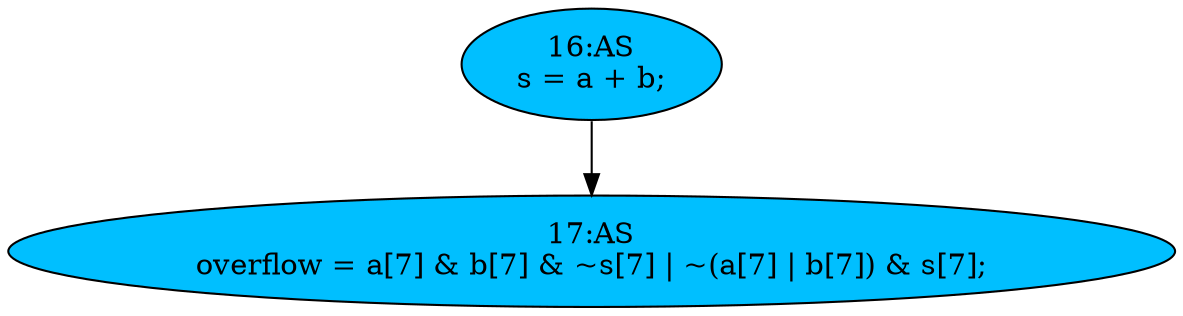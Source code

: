 strict digraph "compose( ,  )" {
	node [label="\N"];
	"16:AS"	[ast="<pyverilog.vparser.ast.Assign object at 0x7ffbf10d6950>",
		def_var="['s']",
		fillcolor=deepskyblue,
		label="16:AS
s = a + b;",
		statements="[]",
		style=filled,
		typ=Assign,
		use_var="['a', 'b']"];
	"17:AS"	[ast="<pyverilog.vparser.ast.Assign object at 0x7ffbf113d510>",
		def_var="['overflow']",
		fillcolor=deepskyblue,
		label="17:AS
overflow = a[7] & b[7] & ~s[7] | ~(a[7] | b[7]) & s[7];",
		statements="[]",
		style=filled,
		typ=Assign,
		use_var="['a', 'b', 's', 'a', 'b', 's']"];
	"16:AS" -> "17:AS";
}
